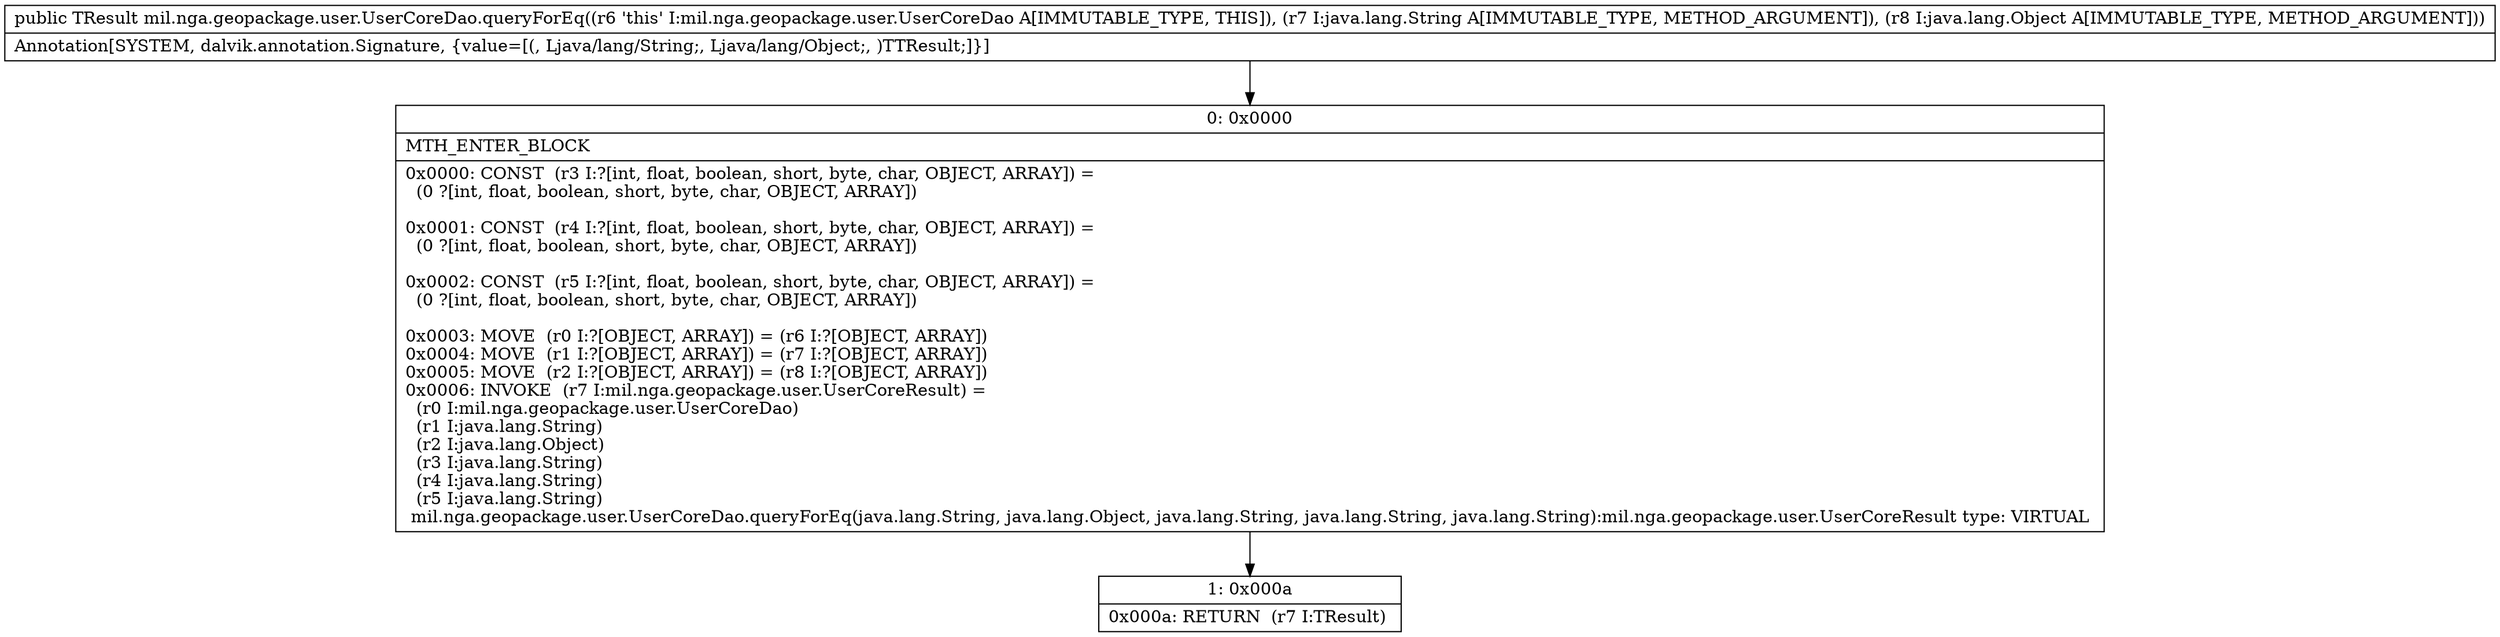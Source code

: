 digraph "CFG formil.nga.geopackage.user.UserCoreDao.queryForEq(Ljava\/lang\/String;Ljava\/lang\/Object;)Lmil\/nga\/geopackage\/user\/UserCoreResult;" {
Node_0 [shape=record,label="{0\:\ 0x0000|MTH_ENTER_BLOCK\l|0x0000: CONST  (r3 I:?[int, float, boolean, short, byte, char, OBJECT, ARRAY]) = \l  (0 ?[int, float, boolean, short, byte, char, OBJECT, ARRAY])\l \l0x0001: CONST  (r4 I:?[int, float, boolean, short, byte, char, OBJECT, ARRAY]) = \l  (0 ?[int, float, boolean, short, byte, char, OBJECT, ARRAY])\l \l0x0002: CONST  (r5 I:?[int, float, boolean, short, byte, char, OBJECT, ARRAY]) = \l  (0 ?[int, float, boolean, short, byte, char, OBJECT, ARRAY])\l \l0x0003: MOVE  (r0 I:?[OBJECT, ARRAY]) = (r6 I:?[OBJECT, ARRAY]) \l0x0004: MOVE  (r1 I:?[OBJECT, ARRAY]) = (r7 I:?[OBJECT, ARRAY]) \l0x0005: MOVE  (r2 I:?[OBJECT, ARRAY]) = (r8 I:?[OBJECT, ARRAY]) \l0x0006: INVOKE  (r7 I:mil.nga.geopackage.user.UserCoreResult) = \l  (r0 I:mil.nga.geopackage.user.UserCoreDao)\l  (r1 I:java.lang.String)\l  (r2 I:java.lang.Object)\l  (r3 I:java.lang.String)\l  (r4 I:java.lang.String)\l  (r5 I:java.lang.String)\l mil.nga.geopackage.user.UserCoreDao.queryForEq(java.lang.String, java.lang.Object, java.lang.String, java.lang.String, java.lang.String):mil.nga.geopackage.user.UserCoreResult type: VIRTUAL \l}"];
Node_1 [shape=record,label="{1\:\ 0x000a|0x000a: RETURN  (r7 I:TResult) \l}"];
MethodNode[shape=record,label="{public TResult mil.nga.geopackage.user.UserCoreDao.queryForEq((r6 'this' I:mil.nga.geopackage.user.UserCoreDao A[IMMUTABLE_TYPE, THIS]), (r7 I:java.lang.String A[IMMUTABLE_TYPE, METHOD_ARGUMENT]), (r8 I:java.lang.Object A[IMMUTABLE_TYPE, METHOD_ARGUMENT]))  | Annotation[SYSTEM, dalvik.annotation.Signature, \{value=[(, Ljava\/lang\/String;, Ljava\/lang\/Object;, )TTResult;]\}]\l}"];
MethodNode -> Node_0;
Node_0 -> Node_1;
}

